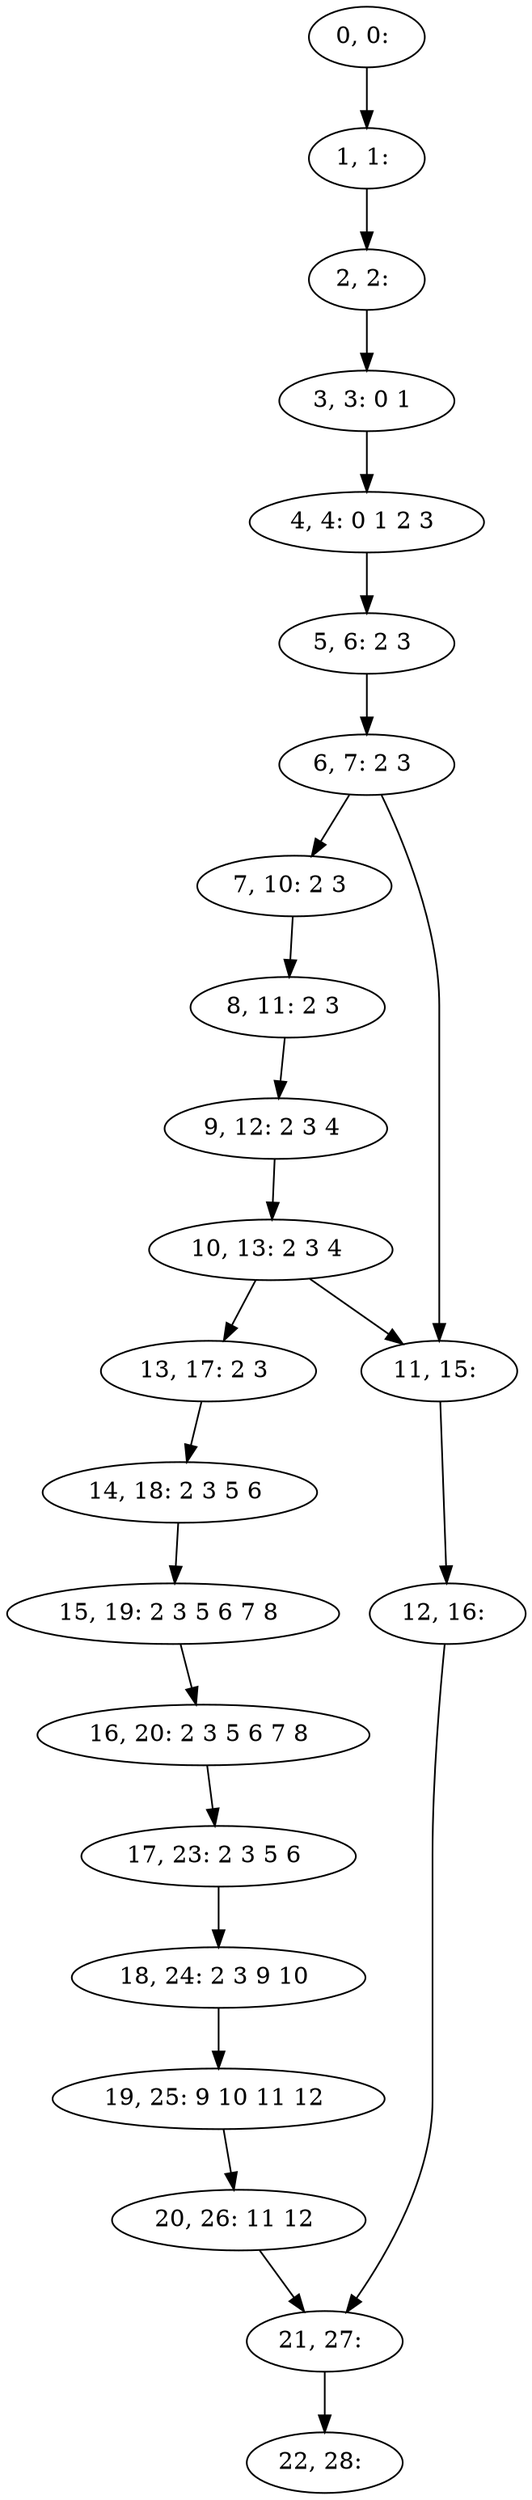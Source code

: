 digraph G {
0[label="0, 0: "];
1[label="1, 1: "];
2[label="2, 2: "];
3[label="3, 3: 0 1 "];
4[label="4, 4: 0 1 2 3 "];
5[label="5, 6: 2 3 "];
6[label="6, 7: 2 3 "];
7[label="7, 10: 2 3 "];
8[label="8, 11: 2 3 "];
9[label="9, 12: 2 3 4 "];
10[label="10, 13: 2 3 4 "];
11[label="11, 15: "];
12[label="12, 16: "];
13[label="13, 17: 2 3 "];
14[label="14, 18: 2 3 5 6 "];
15[label="15, 19: 2 3 5 6 7 8 "];
16[label="16, 20: 2 3 5 6 7 8 "];
17[label="17, 23: 2 3 5 6 "];
18[label="18, 24: 2 3 9 10 "];
19[label="19, 25: 9 10 11 12 "];
20[label="20, 26: 11 12 "];
21[label="21, 27: "];
22[label="22, 28: "];
0->1 ;
1->2 ;
2->3 ;
3->4 ;
4->5 ;
5->6 ;
6->7 ;
6->11 ;
7->8 ;
8->9 ;
9->10 ;
10->11 ;
10->13 ;
11->12 ;
12->21 ;
13->14 ;
14->15 ;
15->16 ;
16->17 ;
17->18 ;
18->19 ;
19->20 ;
20->21 ;
21->22 ;
}
